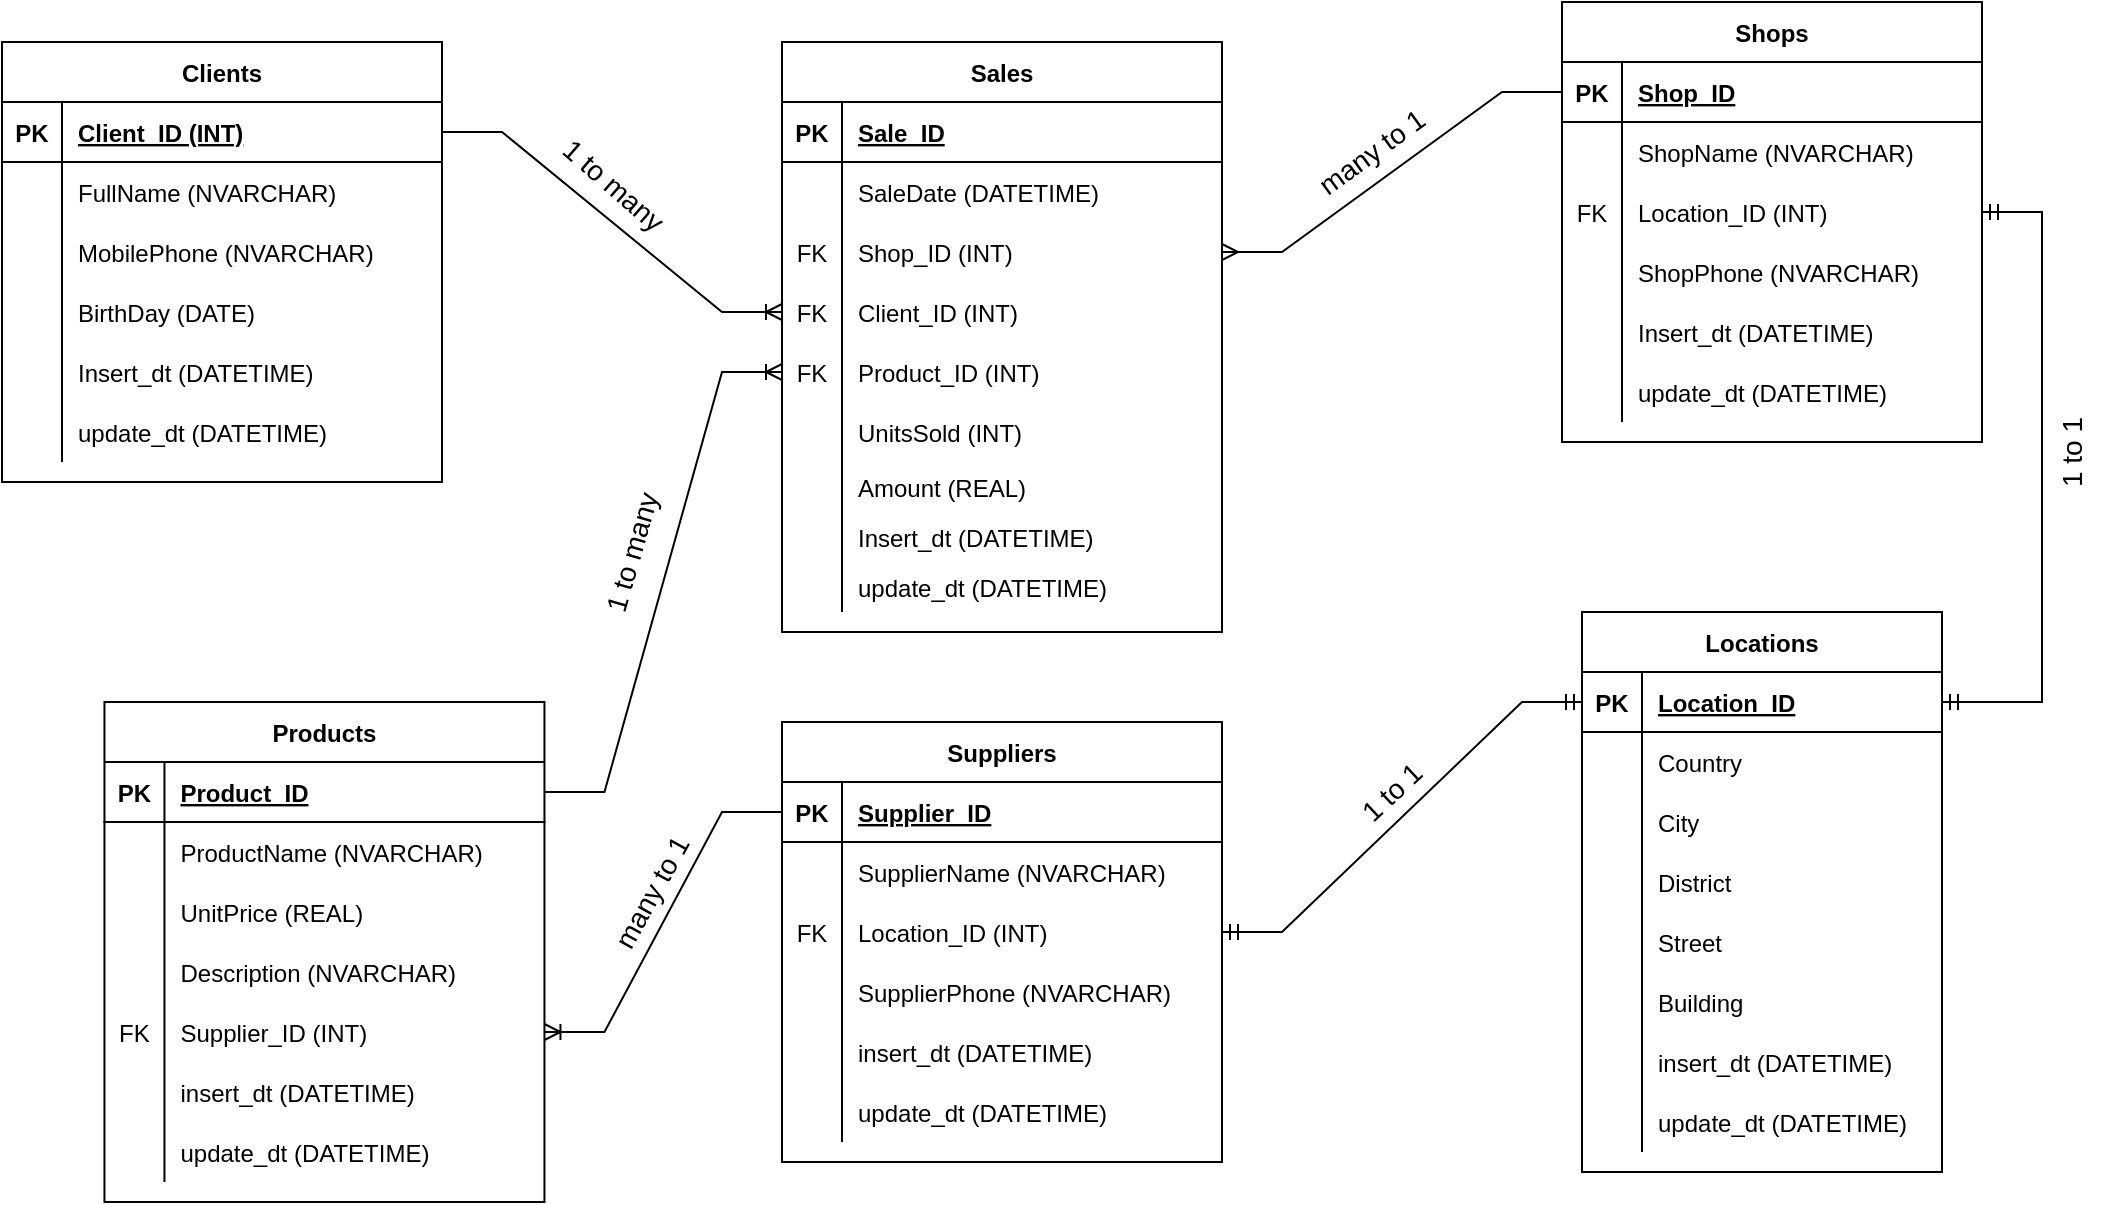 <mxfile version="20.2.3" type="device"><diagram id="c9BW6jOu0jtOvITL7kKA" name="Страница 1"><mxGraphModel dx="1021" dy="662" grid="1" gridSize="10" guides="1" tooltips="1" connect="1" arrows="1" fold="1" page="1" pageScale="1" pageWidth="1654" pageHeight="1169" math="0" shadow="0"><root><mxCell id="0"/><mxCell id="1" parent="0"/><mxCell id="nrnVfvyyXTs2PgOCK1he-1" value="Clients" style="shape=table;startSize=30;container=1;collapsible=1;childLayout=tableLayout;fixedRows=1;rowLines=0;fontStyle=1;align=center;resizeLast=1;" parent="1" vertex="1"><mxGeometry x="80" y="140" width="220" height="220" as="geometry"/></mxCell><mxCell id="nrnVfvyyXTs2PgOCK1he-2" value="" style="shape=tableRow;horizontal=0;startSize=0;swimlaneHead=0;swimlaneBody=0;fillColor=none;collapsible=0;dropTarget=0;points=[[0,0.5],[1,0.5]];portConstraint=eastwest;top=0;left=0;right=0;bottom=1;" parent="nrnVfvyyXTs2PgOCK1he-1" vertex="1"><mxGeometry y="30" width="220" height="30" as="geometry"/></mxCell><mxCell id="nrnVfvyyXTs2PgOCK1he-3" value="PK" style="shape=partialRectangle;connectable=0;fillColor=none;top=0;left=0;bottom=0;right=0;fontStyle=1;overflow=hidden;" parent="nrnVfvyyXTs2PgOCK1he-2" vertex="1"><mxGeometry width="30" height="30" as="geometry"><mxRectangle width="30" height="30" as="alternateBounds"/></mxGeometry></mxCell><mxCell id="nrnVfvyyXTs2PgOCK1he-4" value="Client_ID (INT)" style="shape=partialRectangle;connectable=0;fillColor=none;top=0;left=0;bottom=0;right=0;align=left;spacingLeft=6;fontStyle=5;overflow=hidden;" parent="nrnVfvyyXTs2PgOCK1he-2" vertex="1"><mxGeometry x="30" width="190" height="30" as="geometry"><mxRectangle width="190" height="30" as="alternateBounds"/></mxGeometry></mxCell><mxCell id="nrnVfvyyXTs2PgOCK1he-5" value="" style="shape=tableRow;horizontal=0;startSize=0;swimlaneHead=0;swimlaneBody=0;fillColor=none;collapsible=0;dropTarget=0;points=[[0,0.5],[1,0.5]];portConstraint=eastwest;top=0;left=0;right=0;bottom=0;" parent="nrnVfvyyXTs2PgOCK1he-1" vertex="1"><mxGeometry y="60" width="220" height="30" as="geometry"/></mxCell><mxCell id="nrnVfvyyXTs2PgOCK1he-6" value="" style="shape=partialRectangle;connectable=0;fillColor=none;top=0;left=0;bottom=0;right=0;editable=1;overflow=hidden;" parent="nrnVfvyyXTs2PgOCK1he-5" vertex="1"><mxGeometry width="30" height="30" as="geometry"><mxRectangle width="30" height="30" as="alternateBounds"/></mxGeometry></mxCell><mxCell id="nrnVfvyyXTs2PgOCK1he-7" value="FullName (NVARCHAR)" style="shape=partialRectangle;connectable=0;fillColor=none;top=0;left=0;bottom=0;right=0;align=left;spacingLeft=6;overflow=hidden;" parent="nrnVfvyyXTs2PgOCK1he-5" vertex="1"><mxGeometry x="30" width="190" height="30" as="geometry"><mxRectangle width="190" height="30" as="alternateBounds"/></mxGeometry></mxCell><mxCell id="nrnVfvyyXTs2PgOCK1he-8" value="" style="shape=tableRow;horizontal=0;startSize=0;swimlaneHead=0;swimlaneBody=0;fillColor=none;collapsible=0;dropTarget=0;points=[[0,0.5],[1,0.5]];portConstraint=eastwest;top=0;left=0;right=0;bottom=0;" parent="nrnVfvyyXTs2PgOCK1he-1" vertex="1"><mxGeometry y="90" width="220" height="30" as="geometry"/></mxCell><mxCell id="nrnVfvyyXTs2PgOCK1he-9" value="" style="shape=partialRectangle;connectable=0;fillColor=none;top=0;left=0;bottom=0;right=0;editable=1;overflow=hidden;" parent="nrnVfvyyXTs2PgOCK1he-8" vertex="1"><mxGeometry width="30" height="30" as="geometry"><mxRectangle width="30" height="30" as="alternateBounds"/></mxGeometry></mxCell><mxCell id="nrnVfvyyXTs2PgOCK1he-10" value="MobilePhone (NVARCHAR)" style="shape=partialRectangle;connectable=0;fillColor=none;top=0;left=0;bottom=0;right=0;align=left;spacingLeft=6;overflow=hidden;" parent="nrnVfvyyXTs2PgOCK1he-8" vertex="1"><mxGeometry x="30" width="190" height="30" as="geometry"><mxRectangle width="190" height="30" as="alternateBounds"/></mxGeometry></mxCell><mxCell id="PQvpIBZVgxY7nMgETPz0-1" value="" style="shape=tableRow;horizontal=0;startSize=0;swimlaneHead=0;swimlaneBody=0;fillColor=none;collapsible=0;dropTarget=0;points=[[0,0.5],[1,0.5]];portConstraint=eastwest;top=0;left=0;right=0;bottom=0;" parent="nrnVfvyyXTs2PgOCK1he-1" vertex="1"><mxGeometry y="120" width="220" height="30" as="geometry"/></mxCell><mxCell id="PQvpIBZVgxY7nMgETPz0-2" value="" style="shape=partialRectangle;connectable=0;fillColor=none;top=0;left=0;bottom=0;right=0;editable=1;overflow=hidden;" parent="PQvpIBZVgxY7nMgETPz0-1" vertex="1"><mxGeometry width="30" height="30" as="geometry"><mxRectangle width="30" height="30" as="alternateBounds"/></mxGeometry></mxCell><mxCell id="PQvpIBZVgxY7nMgETPz0-3" value="BirthDay (DATE)" style="shape=partialRectangle;connectable=0;fillColor=none;top=0;left=0;bottom=0;right=0;align=left;spacingLeft=6;overflow=hidden;" parent="PQvpIBZVgxY7nMgETPz0-1" vertex="1"><mxGeometry x="30" width="190" height="30" as="geometry"><mxRectangle width="190" height="30" as="alternateBounds"/></mxGeometry></mxCell><mxCell id="nrnVfvyyXTs2PgOCK1he-11" value="" style="shape=tableRow;horizontal=0;startSize=0;swimlaneHead=0;swimlaneBody=0;fillColor=none;collapsible=0;dropTarget=0;points=[[0,0.5],[1,0.5]];portConstraint=eastwest;top=0;left=0;right=0;bottom=0;" parent="nrnVfvyyXTs2PgOCK1he-1" vertex="1"><mxGeometry y="150" width="220" height="30" as="geometry"/></mxCell><mxCell id="nrnVfvyyXTs2PgOCK1he-12" value="" style="shape=partialRectangle;connectable=0;fillColor=none;top=0;left=0;bottom=0;right=0;editable=1;overflow=hidden;" parent="nrnVfvyyXTs2PgOCK1he-11" vertex="1"><mxGeometry width="30" height="30" as="geometry"><mxRectangle width="30" height="30" as="alternateBounds"/></mxGeometry></mxCell><mxCell id="nrnVfvyyXTs2PgOCK1he-13" value="Insert_dt (DATETIME)" style="shape=partialRectangle;connectable=0;fillColor=none;top=0;left=0;bottom=0;right=0;align=left;spacingLeft=6;overflow=hidden;" parent="nrnVfvyyXTs2PgOCK1he-11" vertex="1"><mxGeometry x="30" width="190" height="30" as="geometry"><mxRectangle width="190" height="30" as="alternateBounds"/></mxGeometry></mxCell><mxCell id="nrnVfvyyXTs2PgOCK1he-79" value="" style="shape=tableRow;horizontal=0;startSize=0;swimlaneHead=0;swimlaneBody=0;fillColor=none;collapsible=0;dropTarget=0;points=[[0,0.5],[1,0.5]];portConstraint=eastwest;top=0;left=0;right=0;bottom=0;" parent="nrnVfvyyXTs2PgOCK1he-1" vertex="1"><mxGeometry y="180" width="220" height="30" as="geometry"/></mxCell><mxCell id="nrnVfvyyXTs2PgOCK1he-80" value="" style="shape=partialRectangle;connectable=0;fillColor=none;top=0;left=0;bottom=0;right=0;editable=1;overflow=hidden;" parent="nrnVfvyyXTs2PgOCK1he-79" vertex="1"><mxGeometry width="30" height="30" as="geometry"><mxRectangle width="30" height="30" as="alternateBounds"/></mxGeometry></mxCell><mxCell id="nrnVfvyyXTs2PgOCK1he-81" value="update_dt (DATETIME)" style="shape=partialRectangle;connectable=0;fillColor=none;top=0;left=0;bottom=0;right=0;align=left;spacingLeft=6;overflow=hidden;" parent="nrnVfvyyXTs2PgOCK1he-79" vertex="1"><mxGeometry x="30" width="190" height="30" as="geometry"><mxRectangle width="190" height="30" as="alternateBounds"/></mxGeometry></mxCell><mxCell id="nrnVfvyyXTs2PgOCK1he-14" value="Sales" style="shape=table;startSize=30;container=1;collapsible=1;childLayout=tableLayout;fixedRows=1;rowLines=0;fontStyle=1;align=center;resizeLast=1;" parent="1" vertex="1"><mxGeometry x="470" y="140" width="220" height="295" as="geometry"/></mxCell><mxCell id="nrnVfvyyXTs2PgOCK1he-15" value="" style="shape=tableRow;horizontal=0;startSize=0;swimlaneHead=0;swimlaneBody=0;fillColor=none;collapsible=0;dropTarget=0;points=[[0,0.5],[1,0.5]];portConstraint=eastwest;top=0;left=0;right=0;bottom=1;" parent="nrnVfvyyXTs2PgOCK1he-14" vertex="1"><mxGeometry y="30" width="220" height="30" as="geometry"/></mxCell><mxCell id="nrnVfvyyXTs2PgOCK1he-16" value="PK" style="shape=partialRectangle;connectable=0;fillColor=none;top=0;left=0;bottom=0;right=0;fontStyle=1;overflow=hidden;" parent="nrnVfvyyXTs2PgOCK1he-15" vertex="1"><mxGeometry width="30" height="30" as="geometry"><mxRectangle width="30" height="30" as="alternateBounds"/></mxGeometry></mxCell><mxCell id="nrnVfvyyXTs2PgOCK1he-17" value="Sale_ID" style="shape=partialRectangle;connectable=0;fillColor=none;top=0;left=0;bottom=0;right=0;align=left;spacingLeft=6;fontStyle=5;overflow=hidden;" parent="nrnVfvyyXTs2PgOCK1he-15" vertex="1"><mxGeometry x="30" width="190" height="30" as="geometry"><mxRectangle width="190" height="30" as="alternateBounds"/></mxGeometry></mxCell><mxCell id="nrnVfvyyXTs2PgOCK1he-18" value="" style="shape=tableRow;horizontal=0;startSize=0;swimlaneHead=0;swimlaneBody=0;fillColor=none;collapsible=0;dropTarget=0;points=[[0,0.5],[1,0.5]];portConstraint=eastwest;top=0;left=0;right=0;bottom=0;" parent="nrnVfvyyXTs2PgOCK1he-14" vertex="1"><mxGeometry y="60" width="220" height="30" as="geometry"/></mxCell><mxCell id="nrnVfvyyXTs2PgOCK1he-19" value="" style="shape=partialRectangle;connectable=0;fillColor=none;top=0;left=0;bottom=0;right=0;editable=1;overflow=hidden;" parent="nrnVfvyyXTs2PgOCK1he-18" vertex="1"><mxGeometry width="30" height="30" as="geometry"><mxRectangle width="30" height="30" as="alternateBounds"/></mxGeometry></mxCell><mxCell id="nrnVfvyyXTs2PgOCK1he-20" value="SaleDate (DATETIME)" style="shape=partialRectangle;connectable=0;fillColor=none;top=0;left=0;bottom=0;right=0;align=left;spacingLeft=6;overflow=hidden;" parent="nrnVfvyyXTs2PgOCK1he-18" vertex="1"><mxGeometry x="30" width="190" height="30" as="geometry"><mxRectangle width="190" height="30" as="alternateBounds"/></mxGeometry></mxCell><mxCell id="nrnVfvyyXTs2PgOCK1he-21" value="" style="shape=tableRow;horizontal=0;startSize=0;swimlaneHead=0;swimlaneBody=0;fillColor=none;collapsible=0;dropTarget=0;points=[[0,0.5],[1,0.5]];portConstraint=eastwest;top=0;left=0;right=0;bottom=0;" parent="nrnVfvyyXTs2PgOCK1he-14" vertex="1"><mxGeometry y="90" width="220" height="30" as="geometry"/></mxCell><mxCell id="nrnVfvyyXTs2PgOCK1he-22" value="FK" style="shape=partialRectangle;connectable=0;fillColor=none;top=0;left=0;bottom=0;right=0;editable=1;overflow=hidden;" parent="nrnVfvyyXTs2PgOCK1he-21" vertex="1"><mxGeometry width="30" height="30" as="geometry"><mxRectangle width="30" height="30" as="alternateBounds"/></mxGeometry></mxCell><mxCell id="nrnVfvyyXTs2PgOCK1he-23" value="Shop_ID (INT)" style="shape=partialRectangle;connectable=0;fillColor=none;top=0;left=0;bottom=0;right=0;align=left;spacingLeft=6;overflow=hidden;" parent="nrnVfvyyXTs2PgOCK1he-21" vertex="1"><mxGeometry x="30" width="190" height="30" as="geometry"><mxRectangle width="190" height="30" as="alternateBounds"/></mxGeometry></mxCell><mxCell id="nrnVfvyyXTs2PgOCK1he-24" value="" style="shape=tableRow;horizontal=0;startSize=0;swimlaneHead=0;swimlaneBody=0;fillColor=none;collapsible=0;dropTarget=0;points=[[0,0.5],[1,0.5]];portConstraint=eastwest;top=0;left=0;right=0;bottom=0;" parent="nrnVfvyyXTs2PgOCK1he-14" vertex="1"><mxGeometry y="120" width="220" height="30" as="geometry"/></mxCell><mxCell id="nrnVfvyyXTs2PgOCK1he-25" value="FK" style="shape=partialRectangle;connectable=0;fillColor=none;top=0;left=0;bottom=0;right=0;editable=1;overflow=hidden;" parent="nrnVfvyyXTs2PgOCK1he-24" vertex="1"><mxGeometry width="30" height="30" as="geometry"><mxRectangle width="30" height="30" as="alternateBounds"/></mxGeometry></mxCell><mxCell id="nrnVfvyyXTs2PgOCK1he-26" value="Client_ID (INT)" style="shape=partialRectangle;connectable=0;fillColor=none;top=0;left=0;bottom=0;right=0;align=left;spacingLeft=6;overflow=hidden;" parent="nrnVfvyyXTs2PgOCK1he-24" vertex="1"><mxGeometry x="30" width="190" height="30" as="geometry"><mxRectangle width="190" height="30" as="alternateBounds"/></mxGeometry></mxCell><mxCell id="nrnVfvyyXTs2PgOCK1he-94" value="" style="shape=tableRow;horizontal=0;startSize=0;swimlaneHead=0;swimlaneBody=0;fillColor=none;collapsible=0;dropTarget=0;points=[[0,0.5],[1,0.5]];portConstraint=eastwest;top=0;left=0;right=0;bottom=0;" parent="nrnVfvyyXTs2PgOCK1he-14" vertex="1"><mxGeometry y="150" width="220" height="30" as="geometry"/></mxCell><mxCell id="nrnVfvyyXTs2PgOCK1he-95" value="FK" style="shape=partialRectangle;connectable=0;fillColor=none;top=0;left=0;bottom=0;right=0;editable=1;overflow=hidden;" parent="nrnVfvyyXTs2PgOCK1he-94" vertex="1"><mxGeometry width="30" height="30" as="geometry"><mxRectangle width="30" height="30" as="alternateBounds"/></mxGeometry></mxCell><mxCell id="nrnVfvyyXTs2PgOCK1he-96" value="Product_ID (INT)" style="shape=partialRectangle;connectable=0;fillColor=none;top=0;left=0;bottom=0;right=0;align=left;spacingLeft=6;overflow=hidden;" parent="nrnVfvyyXTs2PgOCK1he-94" vertex="1"><mxGeometry x="30" width="190" height="30" as="geometry"><mxRectangle width="190" height="30" as="alternateBounds"/></mxGeometry></mxCell><mxCell id="nrnVfvyyXTs2PgOCK1he-97" value="" style="shape=tableRow;horizontal=0;startSize=0;swimlaneHead=0;swimlaneBody=0;fillColor=none;collapsible=0;dropTarget=0;points=[[0,0.5],[1,0.5]];portConstraint=eastwest;top=0;left=0;right=0;bottom=0;" parent="nrnVfvyyXTs2PgOCK1he-14" vertex="1"><mxGeometry y="180" width="220" height="30" as="geometry"/></mxCell><mxCell id="nrnVfvyyXTs2PgOCK1he-98" value="" style="shape=partialRectangle;connectable=0;fillColor=none;top=0;left=0;bottom=0;right=0;editable=1;overflow=hidden;" parent="nrnVfvyyXTs2PgOCK1he-97" vertex="1"><mxGeometry width="30" height="30" as="geometry"><mxRectangle width="30" height="30" as="alternateBounds"/></mxGeometry></mxCell><mxCell id="nrnVfvyyXTs2PgOCK1he-99" value="UnitsSold (INT)" style="shape=partialRectangle;connectable=0;fillColor=none;top=0;left=0;bottom=0;right=0;align=left;spacingLeft=6;overflow=hidden;" parent="nrnVfvyyXTs2PgOCK1he-97" vertex="1"><mxGeometry x="30" width="190" height="30" as="geometry"><mxRectangle width="190" height="30" as="alternateBounds"/></mxGeometry></mxCell><mxCell id="nrnVfvyyXTs2PgOCK1he-100" value="" style="shape=tableRow;horizontal=0;startSize=0;swimlaneHead=0;swimlaneBody=0;fillColor=none;collapsible=0;dropTarget=0;points=[[0,0.5],[1,0.5]];portConstraint=eastwest;top=0;left=0;right=0;bottom=0;" parent="nrnVfvyyXTs2PgOCK1he-14" vertex="1"><mxGeometry y="210" width="220" height="25" as="geometry"/></mxCell><mxCell id="nrnVfvyyXTs2PgOCK1he-101" value="" style="shape=partialRectangle;connectable=0;fillColor=none;top=0;left=0;bottom=0;right=0;editable=1;overflow=hidden;" parent="nrnVfvyyXTs2PgOCK1he-100" vertex="1"><mxGeometry width="30" height="25" as="geometry"><mxRectangle width="30" height="25" as="alternateBounds"/></mxGeometry></mxCell><mxCell id="nrnVfvyyXTs2PgOCK1he-102" value="Amount (REAL)" style="shape=partialRectangle;connectable=0;fillColor=none;top=0;left=0;bottom=0;right=0;align=left;spacingLeft=6;overflow=hidden;" parent="nrnVfvyyXTs2PgOCK1he-100" vertex="1"><mxGeometry x="30" width="190" height="25" as="geometry"><mxRectangle width="190" height="25" as="alternateBounds"/></mxGeometry></mxCell><mxCell id="nrnVfvyyXTs2PgOCK1he-103" value="" style="shape=tableRow;horizontal=0;startSize=0;swimlaneHead=0;swimlaneBody=0;fillColor=none;collapsible=0;dropTarget=0;points=[[0,0.5],[1,0.5]];portConstraint=eastwest;top=0;left=0;right=0;bottom=0;" parent="nrnVfvyyXTs2PgOCK1he-14" vertex="1"><mxGeometry y="235" width="220" height="25" as="geometry"/></mxCell><mxCell id="nrnVfvyyXTs2PgOCK1he-104" value="" style="shape=partialRectangle;connectable=0;fillColor=none;top=0;left=0;bottom=0;right=0;editable=1;overflow=hidden;" parent="nrnVfvyyXTs2PgOCK1he-103" vertex="1"><mxGeometry width="30" height="25" as="geometry"><mxRectangle width="30" height="25" as="alternateBounds"/></mxGeometry></mxCell><mxCell id="nrnVfvyyXTs2PgOCK1he-105" value="Insert_dt (DATETIME)" style="shape=partialRectangle;connectable=0;fillColor=none;top=0;left=0;bottom=0;right=0;align=left;spacingLeft=6;overflow=hidden;" parent="nrnVfvyyXTs2PgOCK1he-103" vertex="1"><mxGeometry x="30" width="190" height="25" as="geometry"><mxRectangle width="190" height="25" as="alternateBounds"/></mxGeometry></mxCell><mxCell id="nrnVfvyyXTs2PgOCK1he-106" value="" style="shape=tableRow;horizontal=0;startSize=0;swimlaneHead=0;swimlaneBody=0;fillColor=none;collapsible=0;dropTarget=0;points=[[0,0.5],[1,0.5]];portConstraint=eastwest;top=0;left=0;right=0;bottom=0;" parent="nrnVfvyyXTs2PgOCK1he-14" vertex="1"><mxGeometry y="260" width="220" height="25" as="geometry"/></mxCell><mxCell id="nrnVfvyyXTs2PgOCK1he-107" value="" style="shape=partialRectangle;connectable=0;fillColor=none;top=0;left=0;bottom=0;right=0;editable=1;overflow=hidden;" parent="nrnVfvyyXTs2PgOCK1he-106" vertex="1"><mxGeometry width="30" height="25" as="geometry"><mxRectangle width="30" height="25" as="alternateBounds"/></mxGeometry></mxCell><mxCell id="nrnVfvyyXTs2PgOCK1he-108" value="update_dt (DATETIME)" style="shape=partialRectangle;connectable=0;fillColor=none;top=0;left=0;bottom=0;right=0;align=left;spacingLeft=6;overflow=hidden;" parent="nrnVfvyyXTs2PgOCK1he-106" vertex="1"><mxGeometry x="30" width="190" height="25" as="geometry"><mxRectangle width="190" height="25" as="alternateBounds"/></mxGeometry></mxCell><mxCell id="nrnVfvyyXTs2PgOCK1he-27" value="Products" style="shape=table;startSize=30;container=1;collapsible=1;childLayout=tableLayout;fixedRows=1;rowLines=0;fontStyle=1;align=center;resizeLast=1;" parent="1" vertex="1"><mxGeometry x="131.23" y="470" width="220" height="250" as="geometry"/></mxCell><mxCell id="nrnVfvyyXTs2PgOCK1he-28" value="" style="shape=tableRow;horizontal=0;startSize=0;swimlaneHead=0;swimlaneBody=0;fillColor=none;collapsible=0;dropTarget=0;points=[[0,0.5],[1,0.5]];portConstraint=eastwest;top=0;left=0;right=0;bottom=1;" parent="nrnVfvyyXTs2PgOCK1he-27" vertex="1"><mxGeometry y="30" width="220" height="30" as="geometry"/></mxCell><mxCell id="nrnVfvyyXTs2PgOCK1he-29" value="PK" style="shape=partialRectangle;connectable=0;fillColor=none;top=0;left=0;bottom=0;right=0;fontStyle=1;overflow=hidden;" parent="nrnVfvyyXTs2PgOCK1he-28" vertex="1"><mxGeometry width="30" height="30" as="geometry"><mxRectangle width="30" height="30" as="alternateBounds"/></mxGeometry></mxCell><mxCell id="nrnVfvyyXTs2PgOCK1he-30" value="Product_ID" style="shape=partialRectangle;connectable=0;fillColor=none;top=0;left=0;bottom=0;right=0;align=left;spacingLeft=6;fontStyle=5;overflow=hidden;" parent="nrnVfvyyXTs2PgOCK1he-28" vertex="1"><mxGeometry x="30" width="190" height="30" as="geometry"><mxRectangle width="190" height="30" as="alternateBounds"/></mxGeometry></mxCell><mxCell id="nrnVfvyyXTs2PgOCK1he-31" value="" style="shape=tableRow;horizontal=0;startSize=0;swimlaneHead=0;swimlaneBody=0;fillColor=none;collapsible=0;dropTarget=0;points=[[0,0.5],[1,0.5]];portConstraint=eastwest;top=0;left=0;right=0;bottom=0;" parent="nrnVfvyyXTs2PgOCK1he-27" vertex="1"><mxGeometry y="60" width="220" height="30" as="geometry"/></mxCell><mxCell id="nrnVfvyyXTs2PgOCK1he-32" value="" style="shape=partialRectangle;connectable=0;fillColor=none;top=0;left=0;bottom=0;right=0;editable=1;overflow=hidden;" parent="nrnVfvyyXTs2PgOCK1he-31" vertex="1"><mxGeometry width="30" height="30" as="geometry"><mxRectangle width="30" height="30" as="alternateBounds"/></mxGeometry></mxCell><mxCell id="nrnVfvyyXTs2PgOCK1he-33" value="ProductName (NVARCHAR)" style="shape=partialRectangle;connectable=0;fillColor=none;top=0;left=0;bottom=0;right=0;align=left;spacingLeft=6;overflow=hidden;" parent="nrnVfvyyXTs2PgOCK1he-31" vertex="1"><mxGeometry x="30" width="190" height="30" as="geometry"><mxRectangle width="190" height="30" as="alternateBounds"/></mxGeometry></mxCell><mxCell id="nrnVfvyyXTs2PgOCK1he-34" value="" style="shape=tableRow;horizontal=0;startSize=0;swimlaneHead=0;swimlaneBody=0;fillColor=none;collapsible=0;dropTarget=0;points=[[0,0.5],[1,0.5]];portConstraint=eastwest;top=0;left=0;right=0;bottom=0;" parent="nrnVfvyyXTs2PgOCK1he-27" vertex="1"><mxGeometry y="90" width="220" height="30" as="geometry"/></mxCell><mxCell id="nrnVfvyyXTs2PgOCK1he-35" value="" style="shape=partialRectangle;connectable=0;fillColor=none;top=0;left=0;bottom=0;right=0;editable=1;overflow=hidden;" parent="nrnVfvyyXTs2PgOCK1he-34" vertex="1"><mxGeometry width="30" height="30" as="geometry"><mxRectangle width="30" height="30" as="alternateBounds"/></mxGeometry></mxCell><mxCell id="nrnVfvyyXTs2PgOCK1he-36" value="UnitPrice (REAL)" style="shape=partialRectangle;connectable=0;fillColor=none;top=0;left=0;bottom=0;right=0;align=left;spacingLeft=6;overflow=hidden;" parent="nrnVfvyyXTs2PgOCK1he-34" vertex="1"><mxGeometry x="30" width="190" height="30" as="geometry"><mxRectangle width="190" height="30" as="alternateBounds"/></mxGeometry></mxCell><mxCell id="nrnVfvyyXTs2PgOCK1he-37" value="" style="shape=tableRow;horizontal=0;startSize=0;swimlaneHead=0;swimlaneBody=0;fillColor=none;collapsible=0;dropTarget=0;points=[[0,0.5],[1,0.5]];portConstraint=eastwest;top=0;left=0;right=0;bottom=0;" parent="nrnVfvyyXTs2PgOCK1he-27" vertex="1"><mxGeometry y="120" width="220" height="30" as="geometry"/></mxCell><mxCell id="nrnVfvyyXTs2PgOCK1he-38" value="" style="shape=partialRectangle;connectable=0;fillColor=none;top=0;left=0;bottom=0;right=0;editable=1;overflow=hidden;" parent="nrnVfvyyXTs2PgOCK1he-37" vertex="1"><mxGeometry width="30" height="30" as="geometry"><mxRectangle width="30" height="30" as="alternateBounds"/></mxGeometry></mxCell><mxCell id="nrnVfvyyXTs2PgOCK1he-39" value="Description (NVARCHAR)" style="shape=partialRectangle;connectable=0;fillColor=none;top=0;left=0;bottom=0;right=0;align=left;spacingLeft=6;overflow=hidden;" parent="nrnVfvyyXTs2PgOCK1he-37" vertex="1"><mxGeometry x="30" width="190" height="30" as="geometry"><mxRectangle width="190" height="30" as="alternateBounds"/></mxGeometry></mxCell><mxCell id="nrnVfvyyXTs2PgOCK1he-82" value="" style="shape=tableRow;horizontal=0;startSize=0;swimlaneHead=0;swimlaneBody=0;fillColor=none;collapsible=0;dropTarget=0;points=[[0,0.5],[1,0.5]];portConstraint=eastwest;top=0;left=0;right=0;bottom=0;" parent="nrnVfvyyXTs2PgOCK1he-27" vertex="1"><mxGeometry y="150" width="220" height="30" as="geometry"/></mxCell><mxCell id="nrnVfvyyXTs2PgOCK1he-83" value="FK" style="shape=partialRectangle;connectable=0;fillColor=none;top=0;left=0;bottom=0;right=0;editable=1;overflow=hidden;" parent="nrnVfvyyXTs2PgOCK1he-82" vertex="1"><mxGeometry width="30" height="30" as="geometry"><mxRectangle width="30" height="30" as="alternateBounds"/></mxGeometry></mxCell><mxCell id="nrnVfvyyXTs2PgOCK1he-84" value="Supplier_ID (INT)" style="shape=partialRectangle;connectable=0;fillColor=none;top=0;left=0;bottom=0;right=0;align=left;spacingLeft=6;overflow=hidden;" parent="nrnVfvyyXTs2PgOCK1he-82" vertex="1"><mxGeometry x="30" width="190" height="30" as="geometry"><mxRectangle width="190" height="30" as="alternateBounds"/></mxGeometry></mxCell><mxCell id="nrnVfvyyXTs2PgOCK1he-85" value="" style="shape=tableRow;horizontal=0;startSize=0;swimlaneHead=0;swimlaneBody=0;fillColor=none;collapsible=0;dropTarget=0;points=[[0,0.5],[1,0.5]];portConstraint=eastwest;top=0;left=0;right=0;bottom=0;" parent="nrnVfvyyXTs2PgOCK1he-27" vertex="1"><mxGeometry y="180" width="220" height="30" as="geometry"/></mxCell><mxCell id="nrnVfvyyXTs2PgOCK1he-86" value="" style="shape=partialRectangle;connectable=0;fillColor=none;top=0;left=0;bottom=0;right=0;editable=1;overflow=hidden;" parent="nrnVfvyyXTs2PgOCK1he-85" vertex="1"><mxGeometry width="30" height="30" as="geometry"><mxRectangle width="30" height="30" as="alternateBounds"/></mxGeometry></mxCell><mxCell id="nrnVfvyyXTs2PgOCK1he-87" value="insert_dt (DATETIME)" style="shape=partialRectangle;connectable=0;fillColor=none;top=0;left=0;bottom=0;right=0;align=left;spacingLeft=6;overflow=hidden;" parent="nrnVfvyyXTs2PgOCK1he-85" vertex="1"><mxGeometry x="30" width="190" height="30" as="geometry"><mxRectangle width="190" height="30" as="alternateBounds"/></mxGeometry></mxCell><mxCell id="nrnVfvyyXTs2PgOCK1he-88" value="" style="shape=tableRow;horizontal=0;startSize=0;swimlaneHead=0;swimlaneBody=0;fillColor=none;collapsible=0;dropTarget=0;points=[[0,0.5],[1,0.5]];portConstraint=eastwest;top=0;left=0;right=0;bottom=0;" parent="nrnVfvyyXTs2PgOCK1he-27" vertex="1"><mxGeometry y="210" width="220" height="30" as="geometry"/></mxCell><mxCell id="nrnVfvyyXTs2PgOCK1he-89" value="" style="shape=partialRectangle;connectable=0;fillColor=none;top=0;left=0;bottom=0;right=0;editable=1;overflow=hidden;" parent="nrnVfvyyXTs2PgOCK1he-88" vertex="1"><mxGeometry width="30" height="30" as="geometry"><mxRectangle width="30" height="30" as="alternateBounds"/></mxGeometry></mxCell><mxCell id="nrnVfvyyXTs2PgOCK1he-90" value="update_dt (DATETIME)" style="shape=partialRectangle;connectable=0;fillColor=none;top=0;left=0;bottom=0;right=0;align=left;spacingLeft=6;overflow=hidden;" parent="nrnVfvyyXTs2PgOCK1he-88" vertex="1"><mxGeometry x="30" width="190" height="30" as="geometry"><mxRectangle width="190" height="30" as="alternateBounds"/></mxGeometry></mxCell><mxCell id="nrnVfvyyXTs2PgOCK1he-40" value="Shops" style="shape=table;startSize=30;container=1;collapsible=1;childLayout=tableLayout;fixedRows=1;rowLines=0;fontStyle=1;align=center;resizeLast=1;" parent="1" vertex="1"><mxGeometry x="860" y="120" width="210" height="220" as="geometry"/></mxCell><mxCell id="nrnVfvyyXTs2PgOCK1he-41" value="" style="shape=tableRow;horizontal=0;startSize=0;swimlaneHead=0;swimlaneBody=0;fillColor=none;collapsible=0;dropTarget=0;points=[[0,0.5],[1,0.5]];portConstraint=eastwest;top=0;left=0;right=0;bottom=1;" parent="nrnVfvyyXTs2PgOCK1he-40" vertex="1"><mxGeometry y="30" width="210" height="30" as="geometry"/></mxCell><mxCell id="nrnVfvyyXTs2PgOCK1he-42" value="PK" style="shape=partialRectangle;connectable=0;fillColor=none;top=0;left=0;bottom=0;right=0;fontStyle=1;overflow=hidden;" parent="nrnVfvyyXTs2PgOCK1he-41" vertex="1"><mxGeometry width="30" height="30" as="geometry"><mxRectangle width="30" height="30" as="alternateBounds"/></mxGeometry></mxCell><mxCell id="nrnVfvyyXTs2PgOCK1he-43" value="Shop_ID" style="shape=partialRectangle;connectable=0;fillColor=none;top=0;left=0;bottom=0;right=0;align=left;spacingLeft=6;fontStyle=5;overflow=hidden;" parent="nrnVfvyyXTs2PgOCK1he-41" vertex="1"><mxGeometry x="30" width="180" height="30" as="geometry"><mxRectangle width="180" height="30" as="alternateBounds"/></mxGeometry></mxCell><mxCell id="nrnVfvyyXTs2PgOCK1he-44" value="" style="shape=tableRow;horizontal=0;startSize=0;swimlaneHead=0;swimlaneBody=0;fillColor=none;collapsible=0;dropTarget=0;points=[[0,0.5],[1,0.5]];portConstraint=eastwest;top=0;left=0;right=0;bottom=0;" parent="nrnVfvyyXTs2PgOCK1he-40" vertex="1"><mxGeometry y="60" width="210" height="30" as="geometry"/></mxCell><mxCell id="nrnVfvyyXTs2PgOCK1he-45" value="" style="shape=partialRectangle;connectable=0;fillColor=none;top=0;left=0;bottom=0;right=0;editable=1;overflow=hidden;" parent="nrnVfvyyXTs2PgOCK1he-44" vertex="1"><mxGeometry width="30" height="30" as="geometry"><mxRectangle width="30" height="30" as="alternateBounds"/></mxGeometry></mxCell><mxCell id="nrnVfvyyXTs2PgOCK1he-46" value="ShopName (NVARCHAR)" style="shape=partialRectangle;connectable=0;fillColor=none;top=0;left=0;bottom=0;right=0;align=left;spacingLeft=6;overflow=hidden;" parent="nrnVfvyyXTs2PgOCK1he-44" vertex="1"><mxGeometry x="30" width="180" height="30" as="geometry"><mxRectangle width="180" height="30" as="alternateBounds"/></mxGeometry></mxCell><mxCell id="nrnVfvyyXTs2PgOCK1he-47" value="" style="shape=tableRow;horizontal=0;startSize=0;swimlaneHead=0;swimlaneBody=0;fillColor=none;collapsible=0;dropTarget=0;points=[[0,0.5],[1,0.5]];portConstraint=eastwest;top=0;left=0;right=0;bottom=0;" parent="nrnVfvyyXTs2PgOCK1he-40" vertex="1"><mxGeometry y="90" width="210" height="30" as="geometry"/></mxCell><mxCell id="nrnVfvyyXTs2PgOCK1he-48" value="FK" style="shape=partialRectangle;connectable=0;fillColor=none;top=0;left=0;bottom=0;right=0;editable=1;overflow=hidden;" parent="nrnVfvyyXTs2PgOCK1he-47" vertex="1"><mxGeometry width="30" height="30" as="geometry"><mxRectangle width="30" height="30" as="alternateBounds"/></mxGeometry></mxCell><mxCell id="nrnVfvyyXTs2PgOCK1he-49" value="Location_ID (INT)" style="shape=partialRectangle;connectable=0;fillColor=none;top=0;left=0;bottom=0;right=0;align=left;spacingLeft=6;overflow=hidden;" parent="nrnVfvyyXTs2PgOCK1he-47" vertex="1"><mxGeometry x="30" width="180" height="30" as="geometry"><mxRectangle width="180" height="30" as="alternateBounds"/></mxGeometry></mxCell><mxCell id="nrnVfvyyXTs2PgOCK1he-112" value="" style="shape=tableRow;horizontal=0;startSize=0;swimlaneHead=0;swimlaneBody=0;fillColor=none;collapsible=0;dropTarget=0;points=[[0,0.5],[1,0.5]];portConstraint=eastwest;top=0;left=0;right=0;bottom=0;" parent="nrnVfvyyXTs2PgOCK1he-40" vertex="1"><mxGeometry y="120" width="210" height="30" as="geometry"/></mxCell><mxCell id="nrnVfvyyXTs2PgOCK1he-113" value="" style="shape=partialRectangle;connectable=0;fillColor=none;top=0;left=0;bottom=0;right=0;editable=1;overflow=hidden;" parent="nrnVfvyyXTs2PgOCK1he-112" vertex="1"><mxGeometry width="30" height="30" as="geometry"><mxRectangle width="30" height="30" as="alternateBounds"/></mxGeometry></mxCell><mxCell id="nrnVfvyyXTs2PgOCK1he-114" value="ShopPhone (NVARCHAR)" style="shape=partialRectangle;connectable=0;fillColor=none;top=0;left=0;bottom=0;right=0;align=left;spacingLeft=6;overflow=hidden;" parent="nrnVfvyyXTs2PgOCK1he-112" vertex="1"><mxGeometry x="30" width="180" height="30" as="geometry"><mxRectangle width="180" height="30" as="alternateBounds"/></mxGeometry></mxCell><mxCell id="nrnVfvyyXTs2PgOCK1he-50" value="" style="shape=tableRow;horizontal=0;startSize=0;swimlaneHead=0;swimlaneBody=0;fillColor=none;collapsible=0;dropTarget=0;points=[[0,0.5],[1,0.5]];portConstraint=eastwest;top=0;left=0;right=0;bottom=0;" parent="nrnVfvyyXTs2PgOCK1he-40" vertex="1"><mxGeometry y="150" width="210" height="30" as="geometry"/></mxCell><mxCell id="nrnVfvyyXTs2PgOCK1he-51" value="" style="shape=partialRectangle;connectable=0;fillColor=none;top=0;left=0;bottom=0;right=0;editable=1;overflow=hidden;" parent="nrnVfvyyXTs2PgOCK1he-50" vertex="1"><mxGeometry width="30" height="30" as="geometry"><mxRectangle width="30" height="30" as="alternateBounds"/></mxGeometry></mxCell><mxCell id="nrnVfvyyXTs2PgOCK1he-52" value="Insert_dt (DATETIME)" style="shape=partialRectangle;connectable=0;fillColor=none;top=0;left=0;bottom=0;right=0;align=left;spacingLeft=6;overflow=hidden;" parent="nrnVfvyyXTs2PgOCK1he-50" vertex="1"><mxGeometry x="30" width="180" height="30" as="geometry"><mxRectangle width="180" height="30" as="alternateBounds"/></mxGeometry></mxCell><mxCell id="nrnVfvyyXTs2PgOCK1he-109" value="" style="shape=tableRow;horizontal=0;startSize=0;swimlaneHead=0;swimlaneBody=0;fillColor=none;collapsible=0;dropTarget=0;points=[[0,0.5],[1,0.5]];portConstraint=eastwest;top=0;left=0;right=0;bottom=0;" parent="nrnVfvyyXTs2PgOCK1he-40" vertex="1"><mxGeometry y="180" width="210" height="30" as="geometry"/></mxCell><mxCell id="nrnVfvyyXTs2PgOCK1he-110" value="" style="shape=partialRectangle;connectable=0;fillColor=none;top=0;left=0;bottom=0;right=0;editable=1;overflow=hidden;" parent="nrnVfvyyXTs2PgOCK1he-109" vertex="1"><mxGeometry width="30" height="30" as="geometry"><mxRectangle width="30" height="30" as="alternateBounds"/></mxGeometry></mxCell><mxCell id="nrnVfvyyXTs2PgOCK1he-111" value="update_dt (DATETIME)" style="shape=partialRectangle;connectable=0;fillColor=none;top=0;left=0;bottom=0;right=0;align=left;spacingLeft=6;overflow=hidden;" parent="nrnVfvyyXTs2PgOCK1he-109" vertex="1"><mxGeometry x="30" width="180" height="30" as="geometry"><mxRectangle width="180" height="30" as="alternateBounds"/></mxGeometry></mxCell><mxCell id="nrnVfvyyXTs2PgOCK1he-53" value="Suppliers" style="shape=table;startSize=30;container=1;collapsible=1;childLayout=tableLayout;fixedRows=1;rowLines=0;fontStyle=1;align=center;resizeLast=1;" parent="1" vertex="1"><mxGeometry x="470" y="480" width="220" height="220" as="geometry"/></mxCell><mxCell id="nrnVfvyyXTs2PgOCK1he-54" value="" style="shape=tableRow;horizontal=0;startSize=0;swimlaneHead=0;swimlaneBody=0;fillColor=none;collapsible=0;dropTarget=0;points=[[0,0.5],[1,0.5]];portConstraint=eastwest;top=0;left=0;right=0;bottom=1;" parent="nrnVfvyyXTs2PgOCK1he-53" vertex="1"><mxGeometry y="30" width="220" height="30" as="geometry"/></mxCell><mxCell id="nrnVfvyyXTs2PgOCK1he-55" value="PK" style="shape=partialRectangle;connectable=0;fillColor=none;top=0;left=0;bottom=0;right=0;fontStyle=1;overflow=hidden;" parent="nrnVfvyyXTs2PgOCK1he-54" vertex="1"><mxGeometry width="30" height="30" as="geometry"><mxRectangle width="30" height="30" as="alternateBounds"/></mxGeometry></mxCell><mxCell id="nrnVfvyyXTs2PgOCK1he-56" value="Supplier_ID" style="shape=partialRectangle;connectable=0;fillColor=none;top=0;left=0;bottom=0;right=0;align=left;spacingLeft=6;fontStyle=5;overflow=hidden;" parent="nrnVfvyyXTs2PgOCK1he-54" vertex="1"><mxGeometry x="30" width="190" height="30" as="geometry"><mxRectangle width="190" height="30" as="alternateBounds"/></mxGeometry></mxCell><mxCell id="nrnVfvyyXTs2PgOCK1he-57" value="" style="shape=tableRow;horizontal=0;startSize=0;swimlaneHead=0;swimlaneBody=0;fillColor=none;collapsible=0;dropTarget=0;points=[[0,0.5],[1,0.5]];portConstraint=eastwest;top=0;left=0;right=0;bottom=0;" parent="nrnVfvyyXTs2PgOCK1he-53" vertex="1"><mxGeometry y="60" width="220" height="30" as="geometry"/></mxCell><mxCell id="nrnVfvyyXTs2PgOCK1he-58" value="" style="shape=partialRectangle;connectable=0;fillColor=none;top=0;left=0;bottom=0;right=0;editable=1;overflow=hidden;" parent="nrnVfvyyXTs2PgOCK1he-57" vertex="1"><mxGeometry width="30" height="30" as="geometry"><mxRectangle width="30" height="30" as="alternateBounds"/></mxGeometry></mxCell><mxCell id="nrnVfvyyXTs2PgOCK1he-59" value="SupplierName (NVARCHAR)" style="shape=partialRectangle;connectable=0;fillColor=none;top=0;left=0;bottom=0;right=0;align=left;spacingLeft=6;overflow=hidden;" parent="nrnVfvyyXTs2PgOCK1he-57" vertex="1"><mxGeometry x="30" width="190" height="30" as="geometry"><mxRectangle width="190" height="30" as="alternateBounds"/></mxGeometry></mxCell><mxCell id="nrnVfvyyXTs2PgOCK1he-60" value="" style="shape=tableRow;horizontal=0;startSize=0;swimlaneHead=0;swimlaneBody=0;fillColor=none;collapsible=0;dropTarget=0;points=[[0,0.5],[1,0.5]];portConstraint=eastwest;top=0;left=0;right=0;bottom=0;" parent="nrnVfvyyXTs2PgOCK1he-53" vertex="1"><mxGeometry y="90" width="220" height="30" as="geometry"/></mxCell><mxCell id="nrnVfvyyXTs2PgOCK1he-61" value="FK" style="shape=partialRectangle;connectable=0;fillColor=none;top=0;left=0;bottom=0;right=0;editable=1;overflow=hidden;" parent="nrnVfvyyXTs2PgOCK1he-60" vertex="1"><mxGeometry width="30" height="30" as="geometry"><mxRectangle width="30" height="30" as="alternateBounds"/></mxGeometry></mxCell><mxCell id="nrnVfvyyXTs2PgOCK1he-62" value="Location_ID (INT)" style="shape=partialRectangle;connectable=0;fillColor=none;top=0;left=0;bottom=0;right=0;align=left;spacingLeft=6;overflow=hidden;" parent="nrnVfvyyXTs2PgOCK1he-60" vertex="1"><mxGeometry x="30" width="190" height="30" as="geometry"><mxRectangle width="190" height="30" as="alternateBounds"/></mxGeometry></mxCell><mxCell id="nrnVfvyyXTs2PgOCK1he-63" value="" style="shape=tableRow;horizontal=0;startSize=0;swimlaneHead=0;swimlaneBody=0;fillColor=none;collapsible=0;dropTarget=0;points=[[0,0.5],[1,0.5]];portConstraint=eastwest;top=0;left=0;right=0;bottom=0;" parent="nrnVfvyyXTs2PgOCK1he-53" vertex="1"><mxGeometry y="120" width="220" height="30" as="geometry"/></mxCell><mxCell id="nrnVfvyyXTs2PgOCK1he-64" value="" style="shape=partialRectangle;connectable=0;fillColor=none;top=0;left=0;bottom=0;right=0;editable=1;overflow=hidden;" parent="nrnVfvyyXTs2PgOCK1he-63" vertex="1"><mxGeometry width="30" height="30" as="geometry"><mxRectangle width="30" height="30" as="alternateBounds"/></mxGeometry></mxCell><mxCell id="nrnVfvyyXTs2PgOCK1he-65" value="SupplierPhone (NVARCHAR)" style="shape=partialRectangle;connectable=0;fillColor=none;top=0;left=0;bottom=0;right=0;align=left;spacingLeft=6;overflow=hidden;" parent="nrnVfvyyXTs2PgOCK1he-63" vertex="1"><mxGeometry x="30" width="190" height="30" as="geometry"><mxRectangle width="190" height="30" as="alternateBounds"/></mxGeometry></mxCell><mxCell id="nrnVfvyyXTs2PgOCK1he-133" value="" style="shape=tableRow;horizontal=0;startSize=0;swimlaneHead=0;swimlaneBody=0;fillColor=none;collapsible=0;dropTarget=0;points=[[0,0.5],[1,0.5]];portConstraint=eastwest;top=0;left=0;right=0;bottom=0;" parent="nrnVfvyyXTs2PgOCK1he-53" vertex="1"><mxGeometry y="150" width="220" height="30" as="geometry"/></mxCell><mxCell id="nrnVfvyyXTs2PgOCK1he-134" value="" style="shape=partialRectangle;connectable=0;fillColor=none;top=0;left=0;bottom=0;right=0;editable=1;overflow=hidden;" parent="nrnVfvyyXTs2PgOCK1he-133" vertex="1"><mxGeometry width="30" height="30" as="geometry"><mxRectangle width="30" height="30" as="alternateBounds"/></mxGeometry></mxCell><mxCell id="nrnVfvyyXTs2PgOCK1he-135" value="insert_dt (DATETIME)" style="shape=partialRectangle;connectable=0;fillColor=none;top=0;left=0;bottom=0;right=0;align=left;spacingLeft=6;overflow=hidden;" parent="nrnVfvyyXTs2PgOCK1he-133" vertex="1"><mxGeometry x="30" width="190" height="30" as="geometry"><mxRectangle width="190" height="30" as="alternateBounds"/></mxGeometry></mxCell><mxCell id="nrnVfvyyXTs2PgOCK1he-91" value="" style="shape=tableRow;horizontal=0;startSize=0;swimlaneHead=0;swimlaneBody=0;fillColor=none;collapsible=0;dropTarget=0;points=[[0,0.5],[1,0.5]];portConstraint=eastwest;top=0;left=0;right=0;bottom=0;" parent="nrnVfvyyXTs2PgOCK1he-53" vertex="1"><mxGeometry y="180" width="220" height="30" as="geometry"/></mxCell><mxCell id="nrnVfvyyXTs2PgOCK1he-92" value="" style="shape=partialRectangle;connectable=0;fillColor=none;top=0;left=0;bottom=0;right=0;editable=1;overflow=hidden;" parent="nrnVfvyyXTs2PgOCK1he-91" vertex="1"><mxGeometry width="30" height="30" as="geometry"><mxRectangle width="30" height="30" as="alternateBounds"/></mxGeometry></mxCell><mxCell id="nrnVfvyyXTs2PgOCK1he-93" value="update_dt (DATETIME)" style="shape=partialRectangle;connectable=0;fillColor=none;top=0;left=0;bottom=0;right=0;align=left;spacingLeft=6;overflow=hidden;" parent="nrnVfvyyXTs2PgOCK1he-91" vertex="1"><mxGeometry x="30" width="190" height="30" as="geometry"><mxRectangle width="190" height="30" as="alternateBounds"/></mxGeometry></mxCell><mxCell id="nrnVfvyyXTs2PgOCK1he-66" value="Locations" style="shape=table;startSize=30;container=1;collapsible=1;childLayout=tableLayout;fixedRows=1;rowLines=0;fontStyle=1;align=center;resizeLast=1;" parent="1" vertex="1"><mxGeometry x="870" y="425" width="180" height="280" as="geometry"/></mxCell><mxCell id="nrnVfvyyXTs2PgOCK1he-67" value="" style="shape=tableRow;horizontal=0;startSize=0;swimlaneHead=0;swimlaneBody=0;fillColor=none;collapsible=0;dropTarget=0;points=[[0,0.5],[1,0.5]];portConstraint=eastwest;top=0;left=0;right=0;bottom=1;" parent="nrnVfvyyXTs2PgOCK1he-66" vertex="1"><mxGeometry y="30" width="180" height="30" as="geometry"/></mxCell><mxCell id="nrnVfvyyXTs2PgOCK1he-68" value="PK" style="shape=partialRectangle;connectable=0;fillColor=none;top=0;left=0;bottom=0;right=0;fontStyle=1;overflow=hidden;" parent="nrnVfvyyXTs2PgOCK1he-67" vertex="1"><mxGeometry width="30" height="30" as="geometry"><mxRectangle width="30" height="30" as="alternateBounds"/></mxGeometry></mxCell><mxCell id="nrnVfvyyXTs2PgOCK1he-69" value="Location_ID" style="shape=partialRectangle;connectable=0;fillColor=none;top=0;left=0;bottom=0;right=0;align=left;spacingLeft=6;fontStyle=5;overflow=hidden;" parent="nrnVfvyyXTs2PgOCK1he-67" vertex="1"><mxGeometry x="30" width="150" height="30" as="geometry"><mxRectangle width="150" height="30" as="alternateBounds"/></mxGeometry></mxCell><mxCell id="nrnVfvyyXTs2PgOCK1he-70" value="" style="shape=tableRow;horizontal=0;startSize=0;swimlaneHead=0;swimlaneBody=0;fillColor=none;collapsible=0;dropTarget=0;points=[[0,0.5],[1,0.5]];portConstraint=eastwest;top=0;left=0;right=0;bottom=0;" parent="nrnVfvyyXTs2PgOCK1he-66" vertex="1"><mxGeometry y="60" width="180" height="30" as="geometry"/></mxCell><mxCell id="nrnVfvyyXTs2PgOCK1he-71" value="" style="shape=partialRectangle;connectable=0;fillColor=none;top=0;left=0;bottom=0;right=0;editable=1;overflow=hidden;" parent="nrnVfvyyXTs2PgOCK1he-70" vertex="1"><mxGeometry width="30" height="30" as="geometry"><mxRectangle width="30" height="30" as="alternateBounds"/></mxGeometry></mxCell><mxCell id="nrnVfvyyXTs2PgOCK1he-72" value="Country" style="shape=partialRectangle;connectable=0;fillColor=none;top=0;left=0;bottom=0;right=0;align=left;spacingLeft=6;overflow=hidden;" parent="nrnVfvyyXTs2PgOCK1he-70" vertex="1"><mxGeometry x="30" width="150" height="30" as="geometry"><mxRectangle width="150" height="30" as="alternateBounds"/></mxGeometry></mxCell><mxCell id="nrnVfvyyXTs2PgOCK1he-73" value="" style="shape=tableRow;horizontal=0;startSize=0;swimlaneHead=0;swimlaneBody=0;fillColor=none;collapsible=0;dropTarget=0;points=[[0,0.5],[1,0.5]];portConstraint=eastwest;top=0;left=0;right=0;bottom=0;" parent="nrnVfvyyXTs2PgOCK1he-66" vertex="1"><mxGeometry y="90" width="180" height="30" as="geometry"/></mxCell><mxCell id="nrnVfvyyXTs2PgOCK1he-74" value="" style="shape=partialRectangle;connectable=0;fillColor=none;top=0;left=0;bottom=0;right=0;editable=1;overflow=hidden;" parent="nrnVfvyyXTs2PgOCK1he-73" vertex="1"><mxGeometry width="30" height="30" as="geometry"><mxRectangle width="30" height="30" as="alternateBounds"/></mxGeometry></mxCell><mxCell id="nrnVfvyyXTs2PgOCK1he-75" value="City" style="shape=partialRectangle;connectable=0;fillColor=none;top=0;left=0;bottom=0;right=0;align=left;spacingLeft=6;overflow=hidden;" parent="nrnVfvyyXTs2PgOCK1he-73" vertex="1"><mxGeometry x="30" width="150" height="30" as="geometry"><mxRectangle width="150" height="30" as="alternateBounds"/></mxGeometry></mxCell><mxCell id="nrnVfvyyXTs2PgOCK1he-76" value="" style="shape=tableRow;horizontal=0;startSize=0;swimlaneHead=0;swimlaneBody=0;fillColor=none;collapsible=0;dropTarget=0;points=[[0,0.5],[1,0.5]];portConstraint=eastwest;top=0;left=0;right=0;bottom=0;" parent="nrnVfvyyXTs2PgOCK1he-66" vertex="1"><mxGeometry y="120" width="180" height="30" as="geometry"/></mxCell><mxCell id="nrnVfvyyXTs2PgOCK1he-77" value="" style="shape=partialRectangle;connectable=0;fillColor=none;top=0;left=0;bottom=0;right=0;editable=1;overflow=hidden;" parent="nrnVfvyyXTs2PgOCK1he-76" vertex="1"><mxGeometry width="30" height="30" as="geometry"><mxRectangle width="30" height="30" as="alternateBounds"/></mxGeometry></mxCell><mxCell id="nrnVfvyyXTs2PgOCK1he-78" value="District" style="shape=partialRectangle;connectable=0;fillColor=none;top=0;left=0;bottom=0;right=0;align=left;spacingLeft=6;overflow=hidden;" parent="nrnVfvyyXTs2PgOCK1he-76" vertex="1"><mxGeometry x="30" width="150" height="30" as="geometry"><mxRectangle width="150" height="30" as="alternateBounds"/></mxGeometry></mxCell><mxCell id="nrnVfvyyXTs2PgOCK1he-115" value="" style="shape=tableRow;horizontal=0;startSize=0;swimlaneHead=0;swimlaneBody=0;fillColor=none;collapsible=0;dropTarget=0;points=[[0,0.5],[1,0.5]];portConstraint=eastwest;top=0;left=0;right=0;bottom=0;" parent="nrnVfvyyXTs2PgOCK1he-66" vertex="1"><mxGeometry y="150" width="180" height="30" as="geometry"/></mxCell><mxCell id="nrnVfvyyXTs2PgOCK1he-116" value="" style="shape=partialRectangle;connectable=0;fillColor=none;top=0;left=0;bottom=0;right=0;editable=1;overflow=hidden;" parent="nrnVfvyyXTs2PgOCK1he-115" vertex="1"><mxGeometry width="30" height="30" as="geometry"><mxRectangle width="30" height="30" as="alternateBounds"/></mxGeometry></mxCell><mxCell id="nrnVfvyyXTs2PgOCK1he-117" value="Street" style="shape=partialRectangle;connectable=0;fillColor=none;top=0;left=0;bottom=0;right=0;align=left;spacingLeft=6;overflow=hidden;" parent="nrnVfvyyXTs2PgOCK1he-115" vertex="1"><mxGeometry x="30" width="150" height="30" as="geometry"><mxRectangle width="150" height="30" as="alternateBounds"/></mxGeometry></mxCell><mxCell id="nrnVfvyyXTs2PgOCK1he-118" value="" style="shape=tableRow;horizontal=0;startSize=0;swimlaneHead=0;swimlaneBody=0;fillColor=none;collapsible=0;dropTarget=0;points=[[0,0.5],[1,0.5]];portConstraint=eastwest;top=0;left=0;right=0;bottom=0;" parent="nrnVfvyyXTs2PgOCK1he-66" vertex="1"><mxGeometry y="180" width="180" height="30" as="geometry"/></mxCell><mxCell id="nrnVfvyyXTs2PgOCK1he-119" value="" style="shape=partialRectangle;connectable=0;fillColor=none;top=0;left=0;bottom=0;right=0;editable=1;overflow=hidden;" parent="nrnVfvyyXTs2PgOCK1he-118" vertex="1"><mxGeometry width="30" height="30" as="geometry"><mxRectangle width="30" height="30" as="alternateBounds"/></mxGeometry></mxCell><mxCell id="nrnVfvyyXTs2PgOCK1he-120" value="Building" style="shape=partialRectangle;connectable=0;fillColor=none;top=0;left=0;bottom=0;right=0;align=left;spacingLeft=6;overflow=hidden;" parent="nrnVfvyyXTs2PgOCK1he-118" vertex="1"><mxGeometry x="30" width="150" height="30" as="geometry"><mxRectangle width="150" height="30" as="alternateBounds"/></mxGeometry></mxCell><mxCell id="nrnVfvyyXTs2PgOCK1he-121" value="" style="shape=tableRow;horizontal=0;startSize=0;swimlaneHead=0;swimlaneBody=0;fillColor=none;collapsible=0;dropTarget=0;points=[[0,0.5],[1,0.5]];portConstraint=eastwest;top=0;left=0;right=0;bottom=0;" parent="nrnVfvyyXTs2PgOCK1he-66" vertex="1"><mxGeometry y="210" width="180" height="30" as="geometry"/></mxCell><mxCell id="nrnVfvyyXTs2PgOCK1he-122" value="" style="shape=partialRectangle;connectable=0;fillColor=none;top=0;left=0;bottom=0;right=0;editable=1;overflow=hidden;" parent="nrnVfvyyXTs2PgOCK1he-121" vertex="1"><mxGeometry width="30" height="30" as="geometry"><mxRectangle width="30" height="30" as="alternateBounds"/></mxGeometry></mxCell><mxCell id="nrnVfvyyXTs2PgOCK1he-123" value="insert_dt (DATETIME)" style="shape=partialRectangle;connectable=0;fillColor=none;top=0;left=0;bottom=0;right=0;align=left;spacingLeft=6;overflow=hidden;" parent="nrnVfvyyXTs2PgOCK1he-121" vertex="1"><mxGeometry x="30" width="150" height="30" as="geometry"><mxRectangle width="150" height="30" as="alternateBounds"/></mxGeometry></mxCell><mxCell id="nrnVfvyyXTs2PgOCK1he-124" value="" style="shape=tableRow;horizontal=0;startSize=0;swimlaneHead=0;swimlaneBody=0;fillColor=none;collapsible=0;dropTarget=0;points=[[0,0.5],[1,0.5]];portConstraint=eastwest;top=0;left=0;right=0;bottom=0;" parent="nrnVfvyyXTs2PgOCK1he-66" vertex="1"><mxGeometry y="240" width="180" height="30" as="geometry"/></mxCell><mxCell id="nrnVfvyyXTs2PgOCK1he-125" value="" style="shape=partialRectangle;connectable=0;fillColor=none;top=0;left=0;bottom=0;right=0;editable=1;overflow=hidden;" parent="nrnVfvyyXTs2PgOCK1he-124" vertex="1"><mxGeometry width="30" height="30" as="geometry"><mxRectangle width="30" height="30" as="alternateBounds"/></mxGeometry></mxCell><mxCell id="nrnVfvyyXTs2PgOCK1he-126" value="update_dt (DATETIME)" style="shape=partialRectangle;connectable=0;fillColor=none;top=0;left=0;bottom=0;right=0;align=left;spacingLeft=6;overflow=hidden;" parent="nrnVfvyyXTs2PgOCK1he-124" vertex="1"><mxGeometry x="30" width="150" height="30" as="geometry"><mxRectangle width="150" height="30" as="alternateBounds"/></mxGeometry></mxCell><mxCell id="nrnVfvyyXTs2PgOCK1he-127" value="" style="edgeStyle=entityRelationEdgeStyle;fontSize=12;html=1;endArrow=ERmandOne;startArrow=ERmandOne;rounded=0;" parent="1" source="nrnVfvyyXTs2PgOCK1he-67" target="nrnVfvyyXTs2PgOCK1he-47" edge="1"><mxGeometry width="100" height="100" relative="1" as="geometry"><mxPoint x="1100" y="440" as="sourcePoint"/><mxPoint x="1200" y="340" as="targetPoint"/></mxGeometry></mxCell><mxCell id="nrnVfvyyXTs2PgOCK1he-128" value="" style="edgeStyle=entityRelationEdgeStyle;fontSize=12;html=1;endArrow=ERmandOne;startArrow=ERmandOne;rounded=0;" parent="1" source="nrnVfvyyXTs2PgOCK1he-60" target="nrnVfvyyXTs2PgOCK1he-67" edge="1"><mxGeometry width="100" height="100" relative="1" as="geometry"><mxPoint x="640" y="530" as="sourcePoint"/><mxPoint x="740" y="430" as="targetPoint"/></mxGeometry></mxCell><mxCell id="nrnVfvyyXTs2PgOCK1he-129" value="" style="edgeStyle=entityRelationEdgeStyle;fontSize=12;html=1;endArrow=ERoneToMany;rounded=0;" parent="1" source="nrnVfvyyXTs2PgOCK1he-54" target="nrnVfvyyXTs2PgOCK1he-82" edge="1"><mxGeometry width="100" height="100" relative="1" as="geometry"><mxPoint x="450" y="810" as="sourcePoint"/><mxPoint x="550" y="710" as="targetPoint"/></mxGeometry></mxCell><mxCell id="nrnVfvyyXTs2PgOCK1he-130" value="" style="edgeStyle=entityRelationEdgeStyle;fontSize=12;html=1;endArrow=ERmany;rounded=0;" parent="1" source="nrnVfvyyXTs2PgOCK1he-41" target="nrnVfvyyXTs2PgOCK1he-21" edge="1"><mxGeometry width="100" height="100" relative="1" as="geometry"><mxPoint x="780" y="160" as="sourcePoint"/><mxPoint x="830" y="300" as="targetPoint"/></mxGeometry></mxCell><mxCell id="nrnVfvyyXTs2PgOCK1he-131" value="" style="edgeStyle=entityRelationEdgeStyle;fontSize=12;html=1;endArrow=ERoneToMany;rounded=0;" parent="1" source="nrnVfvyyXTs2PgOCK1he-2" target="nrnVfvyyXTs2PgOCK1he-24" edge="1"><mxGeometry width="100" height="100" relative="1" as="geometry"><mxPoint x="300" y="460" as="sourcePoint"/><mxPoint x="400" y="360" as="targetPoint"/></mxGeometry></mxCell><mxCell id="nrnVfvyyXTs2PgOCK1he-132" value="" style="edgeStyle=entityRelationEdgeStyle;fontSize=12;html=1;endArrow=ERoneToMany;rounded=0;" parent="1" source="nrnVfvyyXTs2PgOCK1he-28" target="nrnVfvyyXTs2PgOCK1he-94" edge="1"><mxGeometry width="100" height="100" relative="1" as="geometry"><mxPoint x="330" y="470" as="sourcePoint"/><mxPoint x="430" y="370" as="targetPoint"/></mxGeometry></mxCell><mxCell id="pqRFiFKrALdD3p8Tgfmc-1" value="&lt;font style=&quot;font-size: 14px;&quot;&gt;1 to many&lt;/font&gt;" style="text;html=1;strokeColor=none;fillColor=none;align=center;verticalAlign=middle;whiteSpace=wrap;rounded=0;rotation=41;" vertex="1" parent="1"><mxGeometry x="351.23" y="196.72" width="70" height="30" as="geometry"/></mxCell><mxCell id="pqRFiFKrALdD3p8Tgfmc-8" value="&lt;font style=&quot;font-size: 14px;&quot;&gt;1 to many&lt;/font&gt;" style="text;html=1;strokeColor=none;fillColor=none;align=center;verticalAlign=middle;whiteSpace=wrap;rounded=0;rotation=-74;" vertex="1" parent="1"><mxGeometry x="360" y="380" width="70" height="30" as="geometry"/></mxCell><mxCell id="pqRFiFKrALdD3p8Tgfmc-9" value="&lt;font style=&quot;font-size: 14px;&quot;&gt;many to 1&lt;/font&gt;" style="text;html=1;strokeColor=none;fillColor=none;align=center;verticalAlign=middle;whiteSpace=wrap;rounded=0;rotation=-61;" vertex="1" parent="1"><mxGeometry x="370" y="550" width="70" height="30" as="geometry"/></mxCell><mxCell id="pqRFiFKrALdD3p8Tgfmc-10" value="&lt;font style=&quot;font-size: 14px;&quot;&gt;1 to 1&lt;/font&gt;" style="text;html=1;strokeColor=none;fillColor=none;align=center;verticalAlign=middle;whiteSpace=wrap;rounded=0;rotation=-43;" vertex="1" parent="1"><mxGeometry x="740" y="500" width="70" height="30" as="geometry"/></mxCell><mxCell id="pqRFiFKrALdD3p8Tgfmc-11" value="&lt;font style=&quot;font-size: 14px;&quot;&gt;many to 1&lt;/font&gt;" style="text;html=1;strokeColor=none;fillColor=none;align=center;verticalAlign=middle;whiteSpace=wrap;rounded=0;rotation=-36;" vertex="1" parent="1"><mxGeometry x="730" y="180" width="70" height="30" as="geometry"/></mxCell><mxCell id="pqRFiFKrALdD3p8Tgfmc-12" value="&lt;font style=&quot;font-size: 14px;&quot;&gt;1 to 1&lt;/font&gt;" style="text;html=1;strokeColor=none;fillColor=none;align=center;verticalAlign=middle;whiteSpace=wrap;rounded=0;rotation=-90;" vertex="1" parent="1"><mxGeometry x="1080" y="330" width="70" height="30" as="geometry"/></mxCell></root></mxGraphModel></diagram></mxfile>